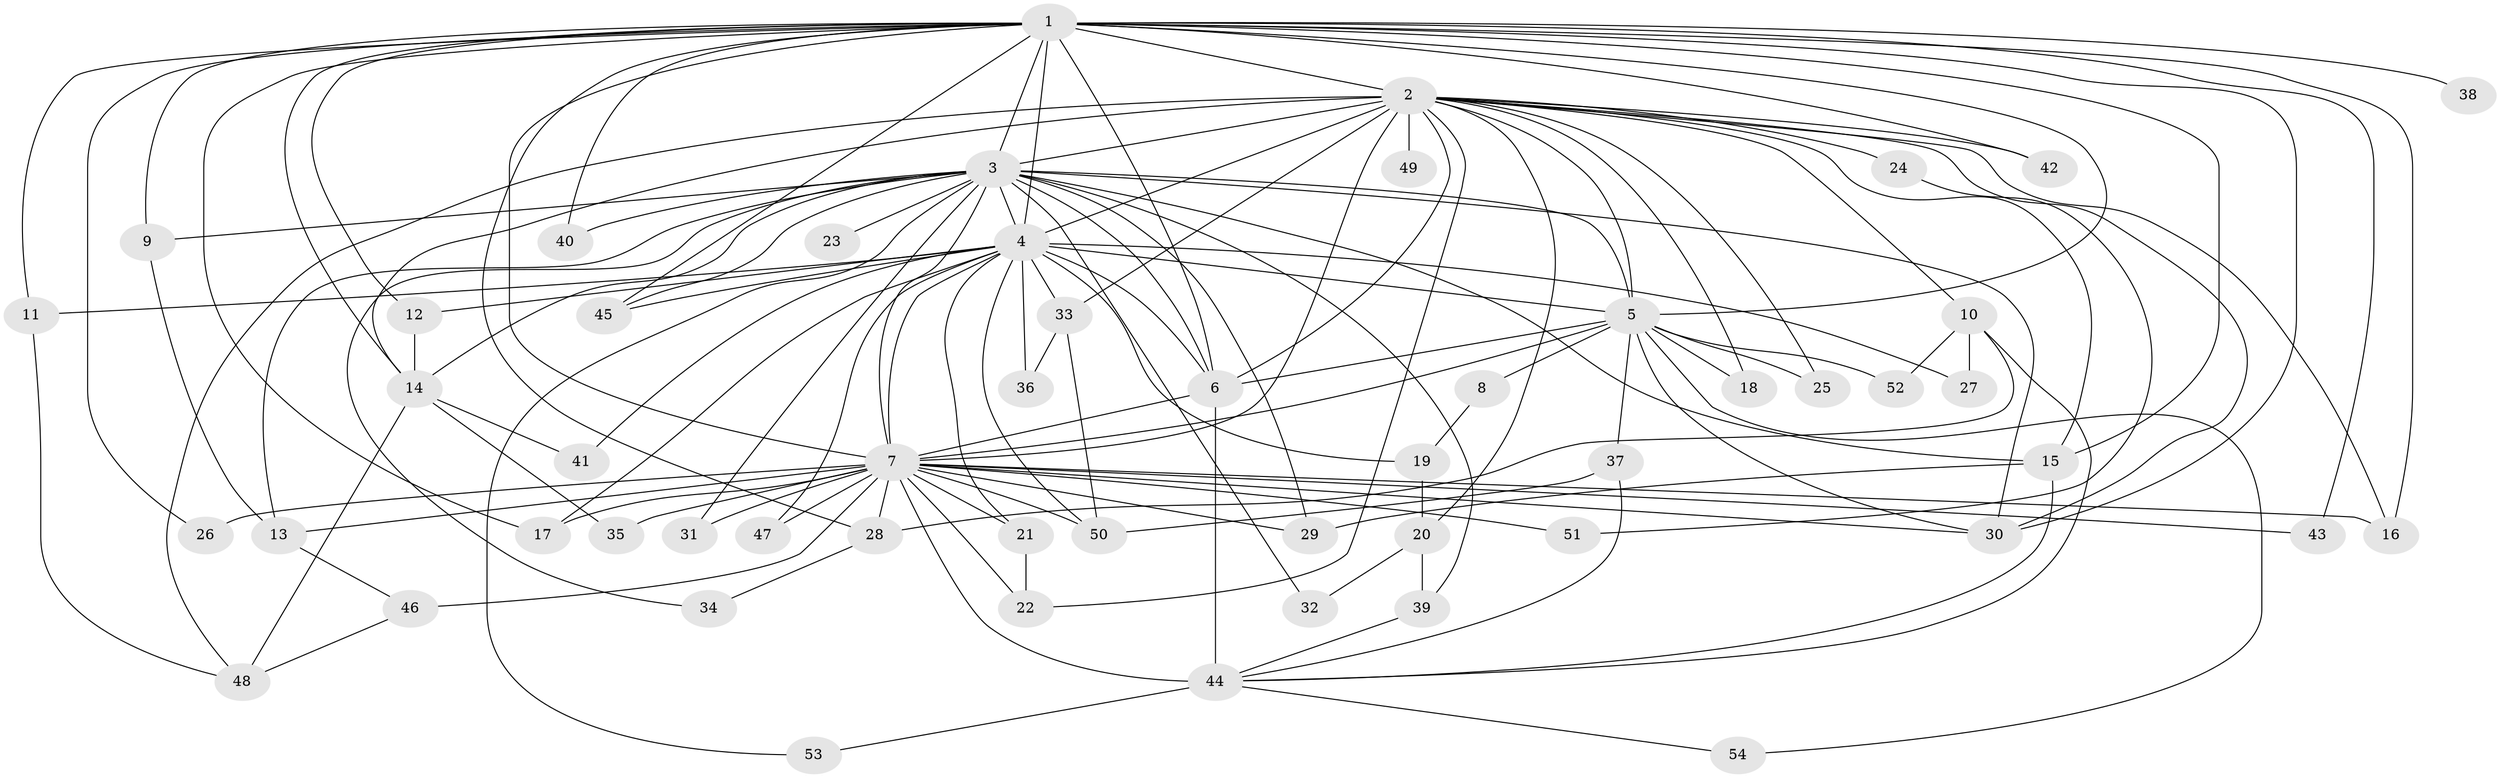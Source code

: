 // original degree distribution, {30: 0.009345794392523364, 18: 0.018691588785046728, 22: 0.009345794392523364, 28: 0.009345794392523364, 13: 0.009345794392523364, 26: 0.009345794392523364, 11: 0.009345794392523364, 15: 0.009345794392523364, 32: 0.009345794392523364, 3: 0.21495327102803738, 2: 0.5233644859813084, 6: 0.028037383177570093, 4: 0.102803738317757, 5: 0.028037383177570093, 7: 0.009345794392523364}
// Generated by graph-tools (version 1.1) at 2025/34/03/09/25 02:34:45]
// undirected, 54 vertices, 129 edges
graph export_dot {
graph [start="1"]
  node [color=gray90,style=filled];
  1;
  2;
  3;
  4;
  5;
  6;
  7;
  8;
  9;
  10;
  11;
  12;
  13;
  14;
  15;
  16;
  17;
  18;
  19;
  20;
  21;
  22;
  23;
  24;
  25;
  26;
  27;
  28;
  29;
  30;
  31;
  32;
  33;
  34;
  35;
  36;
  37;
  38;
  39;
  40;
  41;
  42;
  43;
  44;
  45;
  46;
  47;
  48;
  49;
  50;
  51;
  52;
  53;
  54;
  1 -- 2 [weight=4.0];
  1 -- 3 [weight=2.0];
  1 -- 4 [weight=2.0];
  1 -- 5 [weight=4.0];
  1 -- 6 [weight=2.0];
  1 -- 7 [weight=5.0];
  1 -- 9 [weight=1.0];
  1 -- 11 [weight=1.0];
  1 -- 12 [weight=1.0];
  1 -- 14 [weight=1.0];
  1 -- 15 [weight=2.0];
  1 -- 16 [weight=1.0];
  1 -- 17 [weight=3.0];
  1 -- 26 [weight=1.0];
  1 -- 28 [weight=1.0];
  1 -- 30 [weight=1.0];
  1 -- 38 [weight=1.0];
  1 -- 40 [weight=1.0];
  1 -- 42 [weight=1.0];
  1 -- 43 [weight=1.0];
  1 -- 45 [weight=1.0];
  2 -- 3 [weight=2.0];
  2 -- 4 [weight=3.0];
  2 -- 5 [weight=4.0];
  2 -- 6 [weight=2.0];
  2 -- 7 [weight=4.0];
  2 -- 10 [weight=1.0];
  2 -- 14 [weight=1.0];
  2 -- 15 [weight=1.0];
  2 -- 16 [weight=1.0];
  2 -- 18 [weight=1.0];
  2 -- 20 [weight=1.0];
  2 -- 22 [weight=1.0];
  2 -- 24 [weight=2.0];
  2 -- 25 [weight=1.0];
  2 -- 30 [weight=1.0];
  2 -- 33 [weight=1.0];
  2 -- 42 [weight=1.0];
  2 -- 48 [weight=1.0];
  2 -- 49 [weight=2.0];
  3 -- 4 [weight=2.0];
  3 -- 5 [weight=3.0];
  3 -- 6 [weight=1.0];
  3 -- 7 [weight=3.0];
  3 -- 9 [weight=1.0];
  3 -- 13 [weight=1.0];
  3 -- 14 [weight=1.0];
  3 -- 15 [weight=1.0];
  3 -- 23 [weight=1.0];
  3 -- 29 [weight=1.0];
  3 -- 30 [weight=1.0];
  3 -- 31 [weight=1.0];
  3 -- 32 [weight=1.0];
  3 -- 34 [weight=1.0];
  3 -- 39 [weight=1.0];
  3 -- 40 [weight=1.0];
  3 -- 45 [weight=1.0];
  3 -- 53 [weight=1.0];
  4 -- 5 [weight=2.0];
  4 -- 6 [weight=2.0];
  4 -- 7 [weight=3.0];
  4 -- 11 [weight=1.0];
  4 -- 12 [weight=1.0];
  4 -- 17 [weight=1.0];
  4 -- 19 [weight=1.0];
  4 -- 21 [weight=1.0];
  4 -- 27 [weight=1.0];
  4 -- 33 [weight=1.0];
  4 -- 36 [weight=1.0];
  4 -- 41 [weight=1.0];
  4 -- 45 [weight=1.0];
  4 -- 47 [weight=1.0];
  4 -- 50 [weight=1.0];
  5 -- 6 [weight=2.0];
  5 -- 7 [weight=2.0];
  5 -- 8 [weight=1.0];
  5 -- 18 [weight=1.0];
  5 -- 25 [weight=1.0];
  5 -- 30 [weight=1.0];
  5 -- 37 [weight=2.0];
  5 -- 52 [weight=1.0];
  5 -- 54 [weight=1.0];
  6 -- 7 [weight=1.0];
  6 -- 44 [weight=5.0];
  7 -- 13 [weight=3.0];
  7 -- 16 [weight=1.0];
  7 -- 17 [weight=2.0];
  7 -- 21 [weight=2.0];
  7 -- 22 [weight=1.0];
  7 -- 26 [weight=1.0];
  7 -- 28 [weight=1.0];
  7 -- 29 [weight=2.0];
  7 -- 30 [weight=1.0];
  7 -- 31 [weight=1.0];
  7 -- 35 [weight=1.0];
  7 -- 43 [weight=1.0];
  7 -- 44 [weight=1.0];
  7 -- 46 [weight=2.0];
  7 -- 47 [weight=1.0];
  7 -- 50 [weight=2.0];
  7 -- 51 [weight=1.0];
  8 -- 19 [weight=1.0];
  9 -- 13 [weight=1.0];
  10 -- 27 [weight=1.0];
  10 -- 28 [weight=1.0];
  10 -- 44 [weight=1.0];
  10 -- 52 [weight=1.0];
  11 -- 48 [weight=1.0];
  12 -- 14 [weight=1.0];
  13 -- 46 [weight=1.0];
  14 -- 35 [weight=1.0];
  14 -- 41 [weight=1.0];
  14 -- 48 [weight=1.0];
  15 -- 29 [weight=3.0];
  15 -- 44 [weight=1.0];
  19 -- 20 [weight=1.0];
  20 -- 32 [weight=1.0];
  20 -- 39 [weight=1.0];
  21 -- 22 [weight=1.0];
  24 -- 51 [weight=1.0];
  28 -- 34 [weight=1.0];
  33 -- 36 [weight=1.0];
  33 -- 50 [weight=1.0];
  37 -- 44 [weight=1.0];
  37 -- 50 [weight=1.0];
  39 -- 44 [weight=1.0];
  44 -- 53 [weight=1.0];
  44 -- 54 [weight=1.0];
  46 -- 48 [weight=1.0];
}
